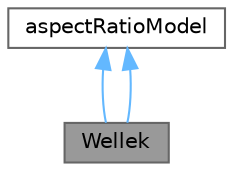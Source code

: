 digraph "Wellek"
{
 // LATEX_PDF_SIZE
  bgcolor="transparent";
  edge [fontname=Helvetica,fontsize=10,labelfontname=Helvetica,labelfontsize=10];
  node [fontname=Helvetica,fontsize=10,shape=box,height=0.2,width=0.4];
  Node1 [id="Node000001",label="Wellek",height=0.2,width=0.4,color="gray40", fillcolor="grey60", style="filled", fontcolor="black",tooltip="Aspect ratio model of Wellek et al."];
  Node2 -> Node1 [id="edge1_Node000001_Node000002",dir="back",color="steelblue1",style="solid",tooltip=" "];
  Node2 [id="Node000002",label="aspectRatioModel",height=0.2,width=0.4,color="gray40", fillcolor="white", style="filled",URL="$classFoam_1_1aspectRatioModel.html",tooltip=" "];
  Node2 -> Node1 [id="edge2_Node000001_Node000002",dir="back",color="steelblue1",style="solid",tooltip=" "];
}
